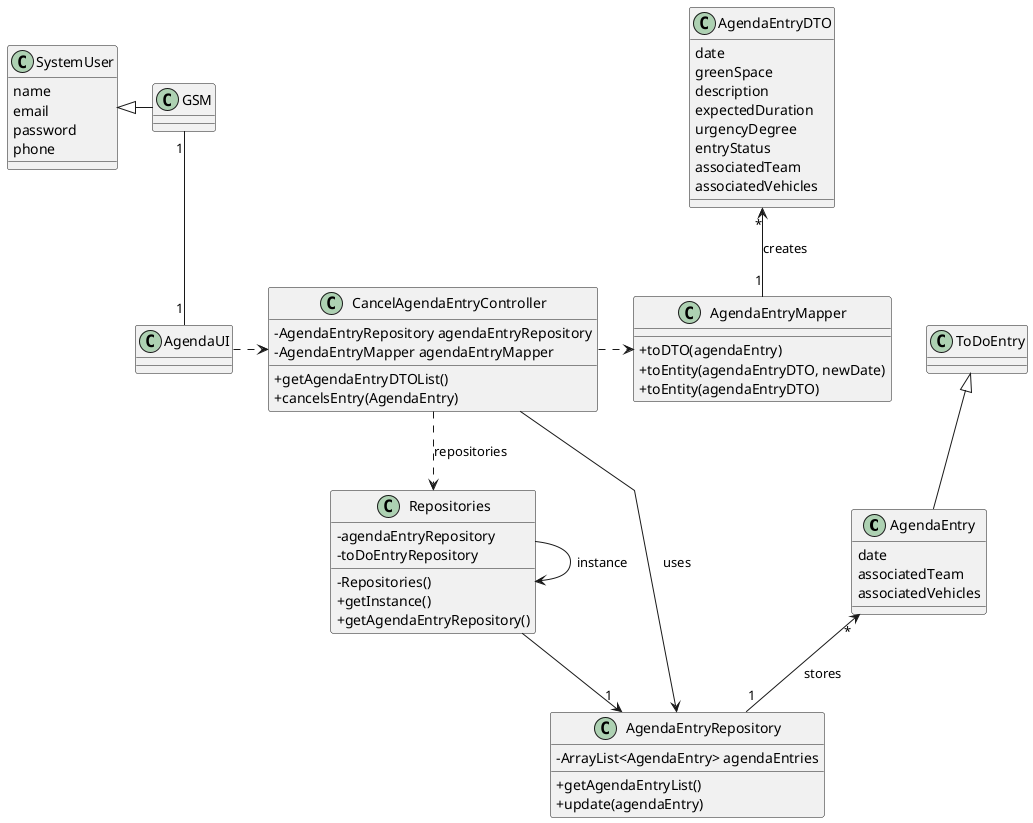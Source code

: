 @startuml
skinparam classAttributeIconSize 0
'skinparam monochrome true
skinparam packageStyle rectangle
skinparam shadowing false
skinparam linetype polyline
'skinparam linetype orto
skinparam classAttributeIconSize 0

class AgendaEntry {
    date
    associatedTeam
    associatedVehicles
}

class AgendaEntryDTO {

    date
    greenSpace
    description
    expectedDuration
    urgencyDegree
    entryStatus
    associatedTeam
    associatedVehicles

}

class SystemUser {
    name
    email
    password
    phone
}


class AgendaEntryRepository {
    - ArrayList<AgendaEntry> agendaEntries
    + getAgendaEntryList()
    + update(agendaEntry)
}

class Repositories {
    - agendaEntryRepository
    - toDoEntryRepository

    - Repositories()
    + getInstance()
    + getAgendaEntryRepository()

}

class AgendaEntryMapper {
    + toDTO(agendaEntry)
    + toEntity(agendaEntryDTO, newDate)
    + toEntity(agendaEntryDTO)
}


class CancelAgendaEntryController {
    - AgendaEntryRepository agendaEntryRepository
    - AgendaEntryMapper agendaEntryMapper

    + getAgendaEntryDTOList()
    +cancelsEntry(AgendaEntry)
}

class AgendaUI {

}

AgendaUI .> CancelAgendaEntryController
CancelAgendaEntryController ..> Repositories : repositories
Repositories --> "1" AgendaEntryRepository
Repositories -> Repositories : instance
CancelAgendaEntryController .> AgendaEntryMapper
CancelAgendaEntryController --> AgendaEntryRepository : uses

SystemUser <|- GSM
ToDoEntry <|-- AgendaEntry

GSM "1" -- "1" AgendaUI
AgendaEntry "*" <-- "1" AgendaEntryRepository : stores
AgendaEntryDTO "*" <-- "1" AgendaEntryMapper : creates


@enduml
